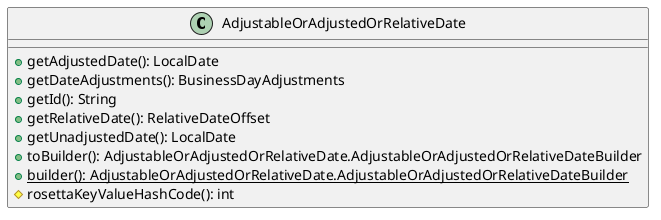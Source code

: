 @startuml

    class AdjustableOrAdjustedOrRelativeDate [[AdjustableOrAdjustedOrRelativeDate.html]] {
        +getAdjustedDate(): LocalDate
        +getDateAdjustments(): BusinessDayAdjustments
        +getId(): String
        +getRelativeDate(): RelativeDateOffset
        +getUnadjustedDate(): LocalDate
        +toBuilder(): AdjustableOrAdjustedOrRelativeDate.AdjustableOrAdjustedOrRelativeDateBuilder
        {static} +builder(): AdjustableOrAdjustedOrRelativeDate.AdjustableOrAdjustedOrRelativeDateBuilder
        #rosettaKeyValueHashCode(): int
    }

@enduml
